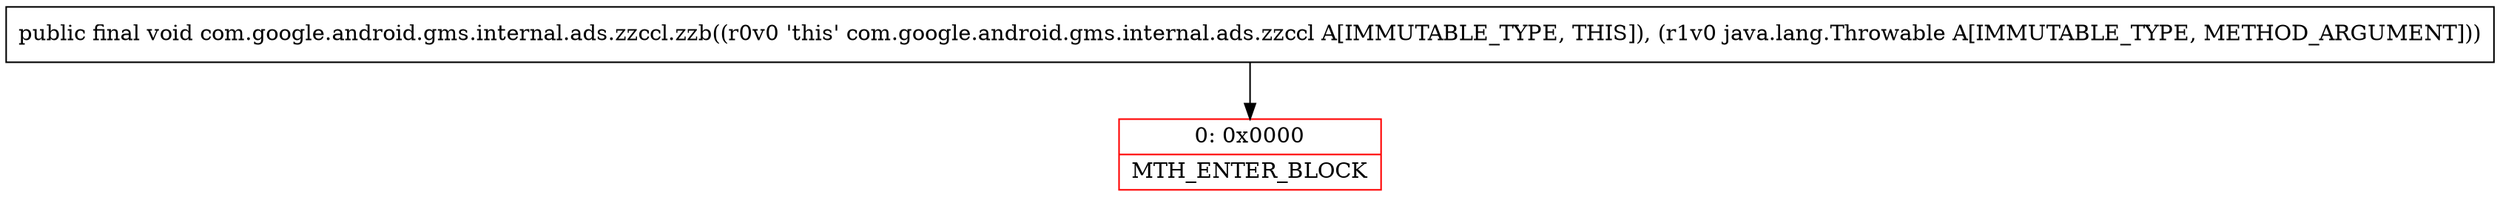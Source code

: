 digraph "CFG forcom.google.android.gms.internal.ads.zzccl.zzb(Ljava\/lang\/Throwable;)V" {
subgraph cluster_Region_635884300 {
label = "R(0)";
node [shape=record,color=blue];
}
Node_0 [shape=record,color=red,label="{0\:\ 0x0000|MTH_ENTER_BLOCK\l}"];
MethodNode[shape=record,label="{public final void com.google.android.gms.internal.ads.zzccl.zzb((r0v0 'this' com.google.android.gms.internal.ads.zzccl A[IMMUTABLE_TYPE, THIS]), (r1v0 java.lang.Throwable A[IMMUTABLE_TYPE, METHOD_ARGUMENT])) }"];
MethodNode -> Node_0;
}

